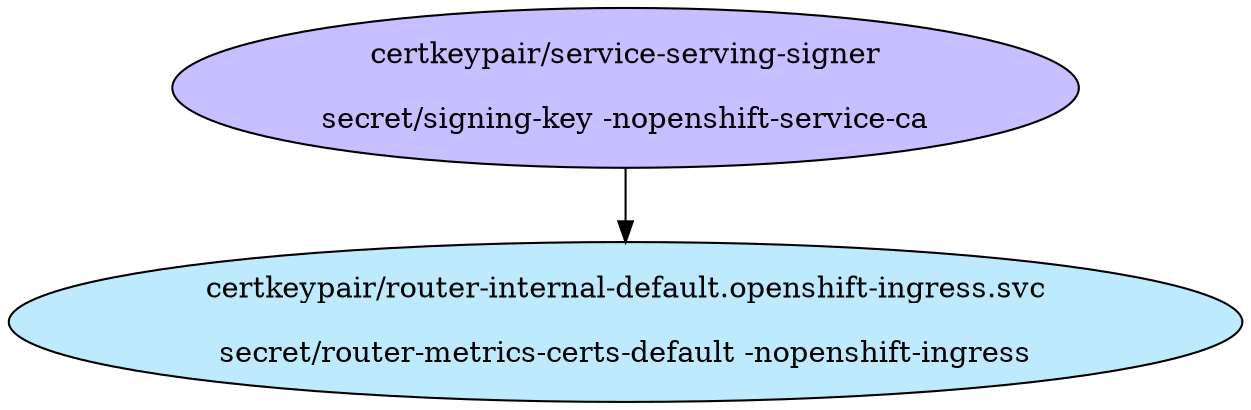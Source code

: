 digraph "Local Certificate" {
  // Node definitions.
  1 [
    label="certkeypair/service-serving-signer\n\nsecret/signing-key -nopenshift-service-ca\n"
    style=filled
    fillcolor="#c7bfff"
  ];
  7 [
    label="certkeypair/router-internal-default.openshift-ingress.svc\n\nsecret/router-metrics-certs-default -nopenshift-ingress\n"
    style=filled
    fillcolor="#bdebfd"
  ];

  // Edge definitions.
  1 -> 7;
}